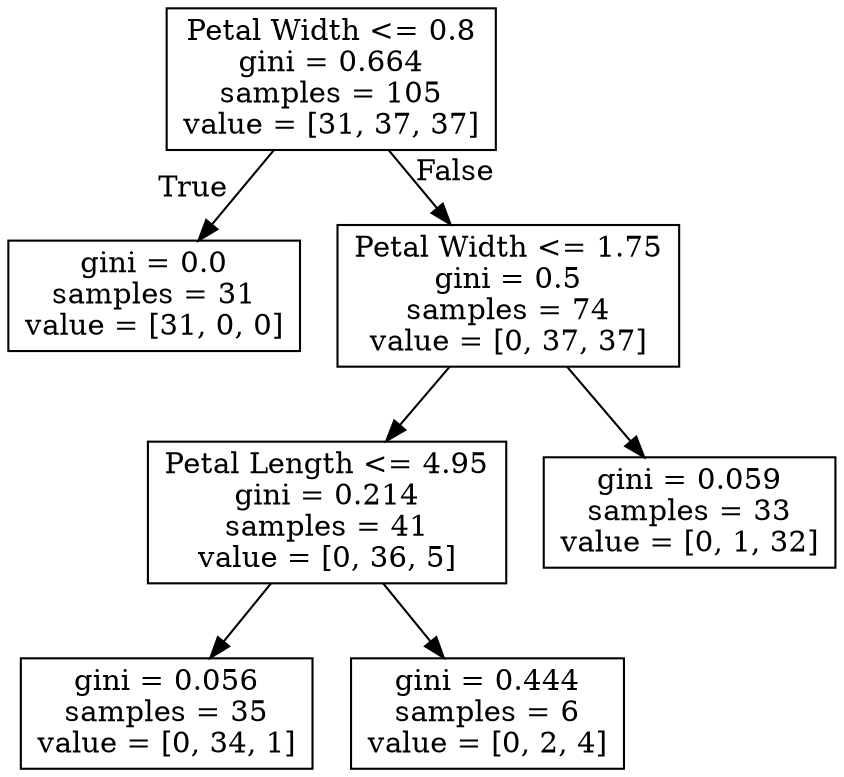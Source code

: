 digraph Tree {
node [shape=box] ;
0 [label="Petal Width <= 0.8\ngini = 0.664\nsamples = 105\nvalue = [31, 37, 37]"] ;
1 [label="gini = 0.0\nsamples = 31\nvalue = [31, 0, 0]"] ;
0 -> 1 [labeldistance=2.5, labelangle=45, headlabel="True"] ;
2 [label="Petal Width <= 1.75\ngini = 0.5\nsamples = 74\nvalue = [0, 37, 37]"] ;
0 -> 2 [labeldistance=2.5, labelangle=-45, headlabel="False"] ;
3 [label="Petal Length <= 4.95\ngini = 0.214\nsamples = 41\nvalue = [0, 36, 5]"] ;
2 -> 3 ;
5 [label="gini = 0.056\nsamples = 35\nvalue = [0, 34, 1]"] ;
3 -> 5 ;
6 [label="gini = 0.444\nsamples = 6\nvalue = [0, 2, 4]"] ;
3 -> 6 ;
4 [label="gini = 0.059\nsamples = 33\nvalue = [0, 1, 32]"] ;
2 -> 4 ;
}